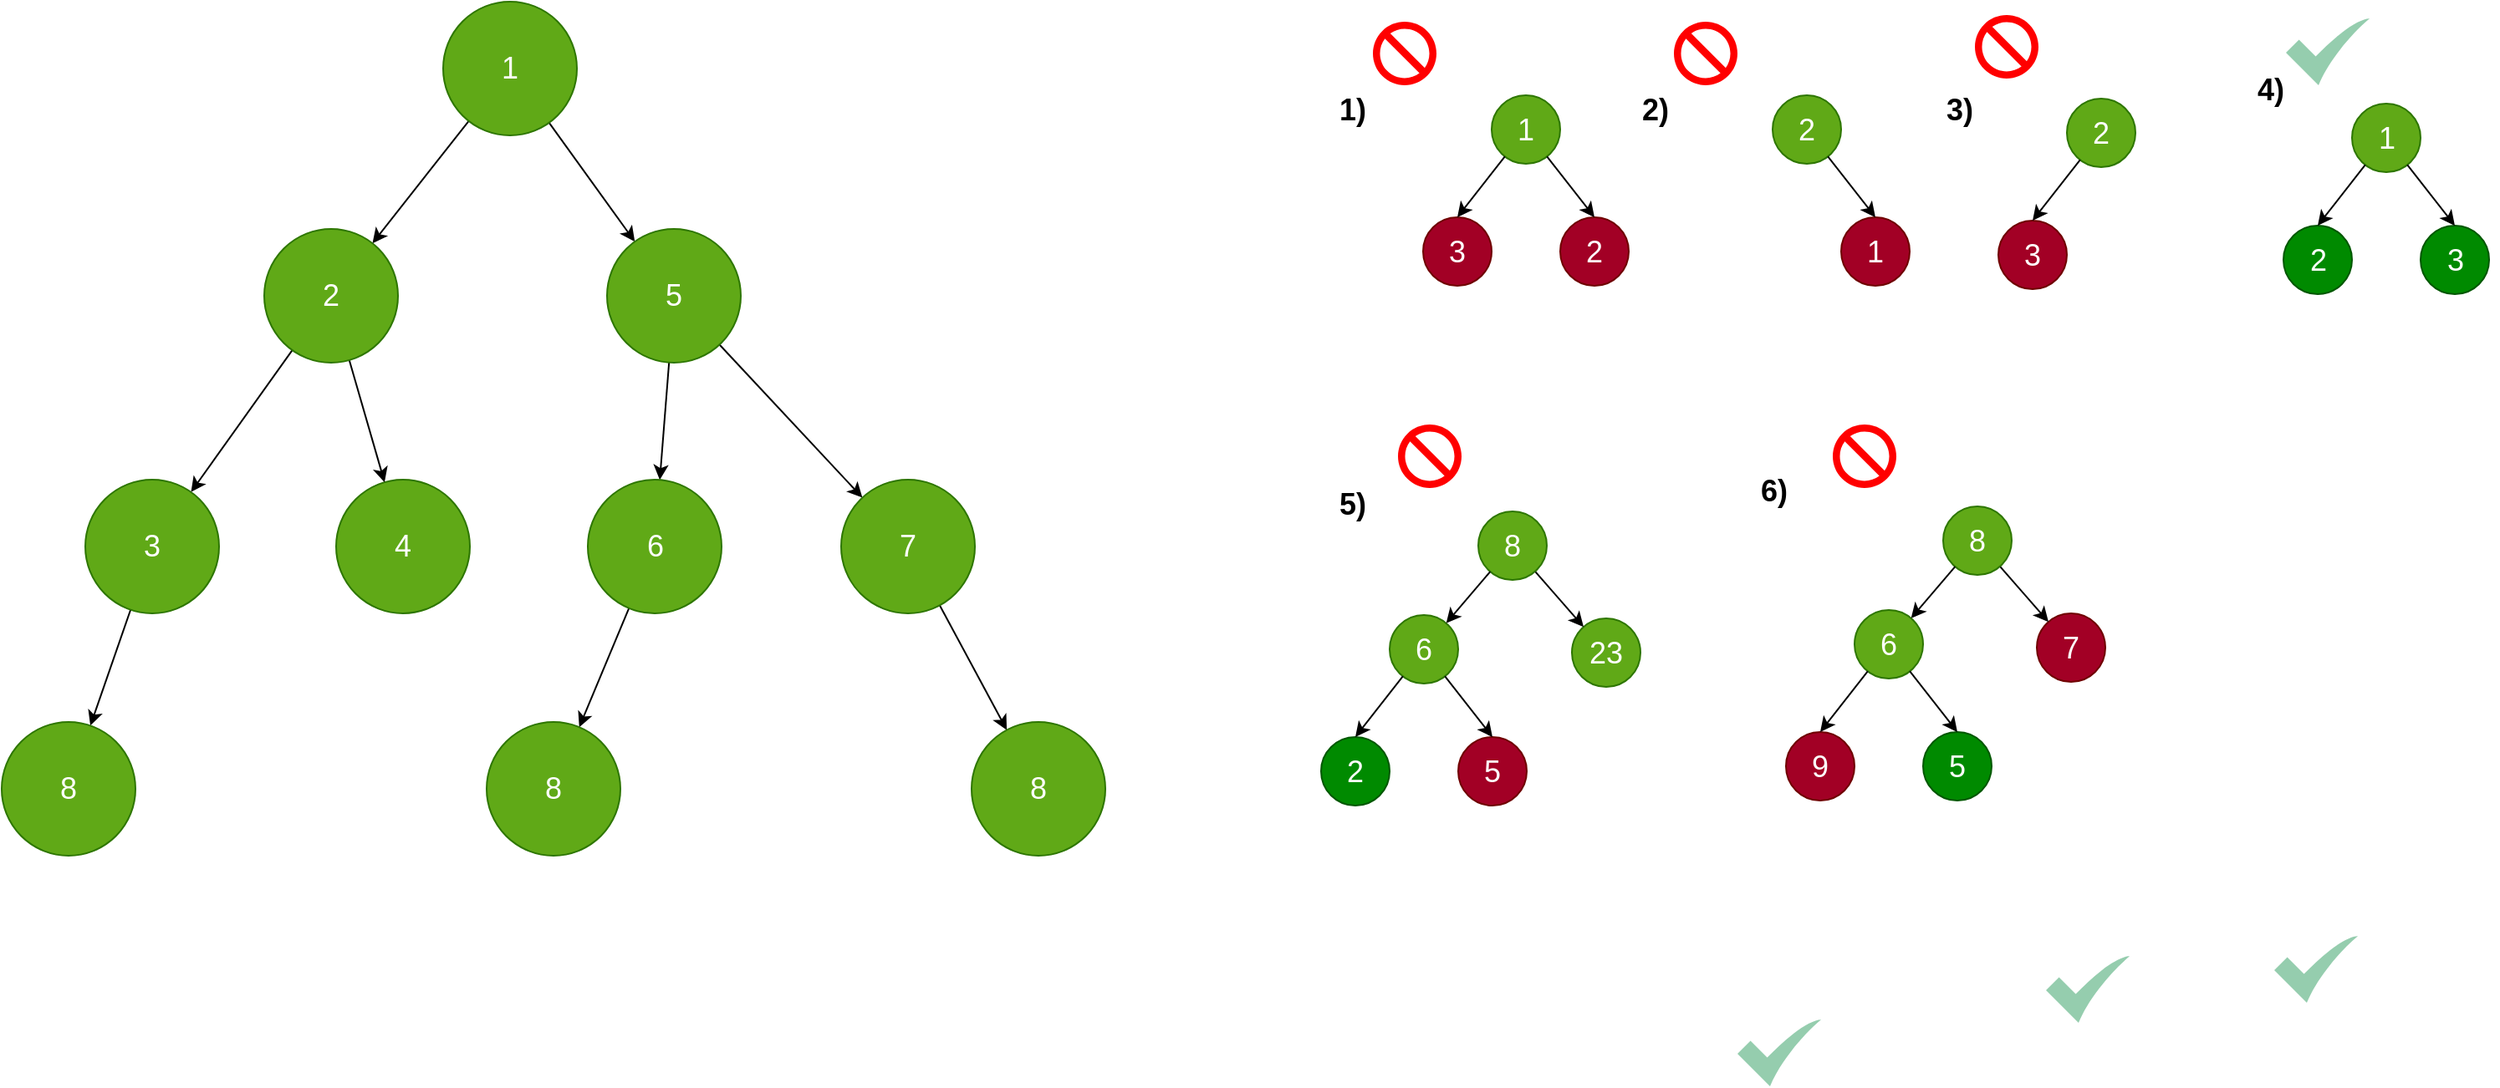 <mxfile>
    <diagram id="A8eMLSTsR_s33RUXKSIy" name="Page-1">
        <mxGraphModel dx="814" dy="780" grid="0" gridSize="10" guides="1" tooltips="1" connect="1" arrows="1" fold="1" page="1" pageScale="1" pageWidth="827" pageHeight="1169" background="#ffffff" math="0" shadow="0">
            <root>
                <mxCell id="0"/>
                <mxCell id="1" parent="0"/>
                <mxCell id="30" style="edgeStyle=none;html=1;fontSize=18;strokeColor=#000000;strokeWidth=1;fillColor=#60a917;" edge="1" parent="1" source="10" target="12">
                    <mxGeometry relative="1" as="geometry"/>
                </mxCell>
                <mxCell id="31" style="edgeStyle=none;html=1;fontSize=18;strokeColor=#000000;strokeWidth=1;fillColor=#60a917;" edge="1" parent="1" source="10" target="17">
                    <mxGeometry relative="1" as="geometry"/>
                </mxCell>
                <mxCell id="10" value="1" style="ellipse;whiteSpace=wrap;html=1;aspect=fixed;fontSize=18;fillColor=#60a917;fontColor=#ffffff;strokeColor=#2D7600;" vertex="1" parent="1">
                    <mxGeometry x="1154" y="114" width="80" height="80" as="geometry"/>
                </mxCell>
                <mxCell id="11" value="4" style="ellipse;whiteSpace=wrap;html=1;aspect=fixed;fontSize=18;fillColor=#60a917;fontColor=#ffffff;strokeColor=#2D7600;" vertex="1" parent="1">
                    <mxGeometry x="1090" y="400" width="80" height="80" as="geometry"/>
                </mxCell>
                <mxCell id="37" style="edgeStyle=none;html=1;fontSize=18;strokeColor=#000000;strokeWidth=1;fillColor=#60a917;" edge="1" parent="1" source="12" target="13">
                    <mxGeometry relative="1" as="geometry"/>
                </mxCell>
                <mxCell id="38" style="edgeStyle=none;html=1;fontSize=18;strokeColor=#000000;strokeWidth=1;fillColor=#60a917;" edge="1" parent="1" source="12" target="14">
                    <mxGeometry relative="1" as="geometry"/>
                </mxCell>
                <mxCell id="12" value="5" style="ellipse;whiteSpace=wrap;html=1;aspect=fixed;fontSize=18;fillColor=#60a917;fontColor=#ffffff;strokeColor=#2D7600;" vertex="1" parent="1">
                    <mxGeometry x="1252" y="250" width="80" height="80" as="geometry"/>
                </mxCell>
                <mxCell id="40" style="edgeStyle=none;html=1;fontSize=18;strokeColor=#000000;strokeWidth=1;fillColor=#60a917;" edge="1" parent="1" source="13" target="25">
                    <mxGeometry relative="1" as="geometry"/>
                </mxCell>
                <mxCell id="13" value="6" style="ellipse;whiteSpace=wrap;html=1;aspect=fixed;fontSize=18;fillColor=#60a917;fontColor=#ffffff;strokeColor=#2D7600;" vertex="1" parent="1">
                    <mxGeometry x="1240.5" y="400" width="80" height="80" as="geometry"/>
                </mxCell>
                <mxCell id="39" style="edgeStyle=none;html=1;fontSize=18;strokeColor=#000000;strokeWidth=1;fillColor=#60a917;" edge="1" parent="1" source="14" target="15">
                    <mxGeometry relative="1" as="geometry"/>
                </mxCell>
                <mxCell id="14" value="7" style="ellipse;whiteSpace=wrap;html=1;aspect=fixed;fontSize=18;fillColor=#60a917;fontColor=#ffffff;strokeColor=#2D7600;" vertex="1" parent="1">
                    <mxGeometry x="1392" y="400" width="80" height="80" as="geometry"/>
                </mxCell>
                <mxCell id="15" value="8" style="ellipse;whiteSpace=wrap;html=1;aspect=fixed;fontSize=18;fillColor=#60a917;fontColor=#ffffff;strokeColor=#2D7600;" vertex="1" parent="1">
                    <mxGeometry x="1470" y="545" width="80" height="80" as="geometry"/>
                </mxCell>
                <mxCell id="34" style="edgeStyle=none;html=1;fontSize=18;strokeColor=#000000;strokeWidth=1;fillColor=#60a917;" edge="1" parent="1" source="16" target="28">
                    <mxGeometry relative="1" as="geometry"/>
                </mxCell>
                <mxCell id="16" value="3" style="ellipse;whiteSpace=wrap;html=1;aspect=fixed;fontSize=18;fillColor=#60a917;fontColor=#ffffff;strokeColor=#2D7600;" vertex="1" parent="1">
                    <mxGeometry x="940" y="400" width="80" height="80" as="geometry"/>
                </mxCell>
                <mxCell id="32" style="edgeStyle=none;html=1;fontSize=18;strokeColor=#000000;strokeWidth=1;fillColor=#60a917;" edge="1" parent="1" source="17" target="11">
                    <mxGeometry relative="1" as="geometry"/>
                </mxCell>
                <mxCell id="33" style="edgeStyle=none;html=1;fontSize=18;strokeColor=#000000;strokeWidth=1;fillColor=#60a917;" edge="1" parent="1" source="17" target="16">
                    <mxGeometry relative="1" as="geometry"/>
                </mxCell>
                <mxCell id="17" value="2" style="ellipse;whiteSpace=wrap;html=1;aspect=fixed;fontSize=18;fillColor=#60a917;fontColor=#ffffff;strokeColor=#2D7600;" vertex="1" parent="1">
                    <mxGeometry x="1047" y="250" width="80" height="80" as="geometry"/>
                </mxCell>
                <mxCell id="25" value="8" style="ellipse;whiteSpace=wrap;html=1;aspect=fixed;fontSize=18;fillColor=#60a917;fontColor=#ffffff;strokeColor=#2D7600;" vertex="1" parent="1">
                    <mxGeometry x="1180" y="545" width="80" height="80" as="geometry"/>
                </mxCell>
                <mxCell id="28" value="8" style="ellipse;whiteSpace=wrap;html=1;aspect=fixed;fontSize=18;fillColor=#60a917;fontColor=#ffffff;strokeColor=#2D7600;" vertex="1" parent="1">
                    <mxGeometry x="890" y="545" width="80" height="80" as="geometry"/>
                </mxCell>
                <mxCell id="57" value="" style="group" vertex="1" connectable="0" parent="1">
                    <mxGeometry x="1740" y="170" width="123" height="114" as="geometry"/>
                </mxCell>
                <mxCell id="43" value="1" style="ellipse;whiteSpace=wrap;html=1;aspect=fixed;fontSize=18;fillColor=#60a917;fontColor=#ffffff;strokeColor=#2D7600;" vertex="1" parent="57">
                    <mxGeometry x="41" width="41" height="41" as="geometry"/>
                </mxCell>
                <mxCell id="46" value="2" style="ellipse;whiteSpace=wrap;html=1;aspect=fixed;fontSize=18;fillColor=#a20025;fontColor=#ffffff;strokeColor=#6F0000;" vertex="1" parent="57">
                    <mxGeometry x="82" y="73" width="41" height="41" as="geometry"/>
                </mxCell>
                <mxCell id="56" style="edgeStyle=none;html=1;entryX=0.5;entryY=0;entryDx=0;entryDy=0;fontSize=18;strokeColor=#000000;strokeWidth=1;" edge="1" parent="57" source="43" target="46">
                    <mxGeometry relative="1" as="geometry"/>
                </mxCell>
                <mxCell id="47" value="3" style="ellipse;whiteSpace=wrap;html=1;aspect=fixed;fontSize=18;fillColor=#a20025;fontColor=#ffffff;strokeColor=#6F0000;" vertex="1" parent="57">
                    <mxGeometry y="73" width="41" height="41" as="geometry"/>
                </mxCell>
                <mxCell id="55" style="edgeStyle=none;html=1;entryX=0.5;entryY=0;entryDx=0;entryDy=0;fontSize=18;strokeColor=#000000;strokeWidth=1;" edge="1" parent="57" source="43" target="47">
                    <mxGeometry relative="1" as="geometry"/>
                </mxCell>
                <mxCell id="58" value="" style="group" vertex="1" connectable="0" parent="1">
                    <mxGeometry x="1908" y="170" width="123" height="114" as="geometry"/>
                </mxCell>
                <mxCell id="130" value="" style="group" vertex="1" connectable="0" parent="58">
                    <mxGeometry x="41" width="82" height="114" as="geometry"/>
                </mxCell>
                <mxCell id="59" value="2" style="ellipse;whiteSpace=wrap;html=1;aspect=fixed;fontSize=18;fillColor=#60a917;fontColor=#ffffff;strokeColor=#2D7600;" vertex="1" parent="130">
                    <mxGeometry width="41" height="41" as="geometry"/>
                </mxCell>
                <mxCell id="60" value="1" style="ellipse;whiteSpace=wrap;html=1;aspect=fixed;fontSize=18;fillColor=#a20025;fontColor=#ffffff;strokeColor=#6F0000;" vertex="1" parent="130">
                    <mxGeometry x="41" y="73" width="41" height="41" as="geometry"/>
                </mxCell>
                <mxCell id="61" style="edgeStyle=none;html=1;entryX=0.5;entryY=0;entryDx=0;entryDy=0;fontSize=18;strokeColor=#000000;strokeWidth=1;" edge="1" parent="130" source="59" target="60">
                    <mxGeometry relative="1" as="geometry"/>
                </mxCell>
                <mxCell id="70" value="" style="group" vertex="1" connectable="0" parent="1">
                    <mxGeometry x="2249" y="158" width="134" height="194" as="geometry"/>
                </mxCell>
                <mxCell id="116" value="&lt;b&gt;&lt;font color=&quot;#000000&quot;&gt;4)&lt;/font&gt;&lt;/b&gt;" style="text;html=1;strokeColor=none;fillColor=none;align=center;verticalAlign=middle;whiteSpace=wrap;rounded=0;fontSize=18;" vertex="1" parent="70">
                    <mxGeometry x="-32" y="-6" width="60" height="30" as="geometry"/>
                </mxCell>
                <mxCell id="147" value="" style="group" vertex="1" connectable="0" parent="70">
                    <mxGeometry x="5.5" y="17" width="123" height="114" as="geometry"/>
                </mxCell>
                <mxCell id="148" value="1" style="ellipse;whiteSpace=wrap;html=1;aspect=fixed;fontSize=18;fillColor=#60a917;fontColor=#ffffff;strokeColor=#2D7600;" vertex="1" parent="147">
                    <mxGeometry x="41" width="41" height="41" as="geometry"/>
                </mxCell>
                <mxCell id="149" value="3" style="ellipse;whiteSpace=wrap;html=1;aspect=fixed;fontSize=18;fillColor=#008a00;fontColor=#ffffff;strokeColor=#005700;" vertex="1" parent="147">
                    <mxGeometry x="82" y="73" width="41" height="41" as="geometry"/>
                </mxCell>
                <mxCell id="150" style="edgeStyle=none;html=1;entryX=0.5;entryY=0;entryDx=0;entryDy=0;fontSize=18;strokeColor=#000000;strokeWidth=1;" edge="1" parent="147" source="148" target="149">
                    <mxGeometry relative="1" as="geometry"/>
                </mxCell>
                <mxCell id="151" value="2" style="ellipse;whiteSpace=wrap;html=1;aspect=fixed;fontSize=18;fillColor=#008a00;fontColor=#ffffff;strokeColor=#005700;" vertex="1" parent="147">
                    <mxGeometry y="73" width="41" height="41" as="geometry"/>
                </mxCell>
                <mxCell id="152" style="edgeStyle=none;html=1;entryX=0.5;entryY=0;entryDx=0;entryDy=0;fontSize=18;strokeColor=#000000;strokeWidth=1;" edge="1" parent="147" source="148" target="151">
                    <mxGeometry relative="1" as="geometry"/>
                </mxCell>
                <mxCell id="98" value="" style="group;fillColor=none;" vertex="1" connectable="0" parent="1">
                    <mxGeometry x="1698" y="419" width="457" height="176" as="geometry"/>
                </mxCell>
                <mxCell id="64" value="" style="group" vertex="1" connectable="0" parent="98">
                    <mxGeometry x="386" y="-247" width="171" height="210" as="geometry"/>
                </mxCell>
                <mxCell id="65" value="2" style="ellipse;whiteSpace=wrap;html=1;aspect=fixed;fontSize=18;fillColor=#60a917;fontColor=#ffffff;strokeColor=#2D7600;" vertex="1" parent="64">
                    <mxGeometry x="41" width="41" height="41" as="geometry"/>
                </mxCell>
                <mxCell id="68" value="3" style="ellipse;whiteSpace=wrap;html=1;aspect=fixed;fontSize=18;fillColor=#a20025;fontColor=#ffffff;strokeColor=#6F0000;" vertex="1" parent="64">
                    <mxGeometry y="73" width="41" height="41" as="geometry"/>
                </mxCell>
                <mxCell id="69" style="edgeStyle=none;html=1;entryX=0.5;entryY=0;entryDx=0;entryDy=0;fontSize=18;strokeColor=#000000;strokeWidth=1;" edge="1" parent="64" source="65" target="68">
                    <mxGeometry relative="1" as="geometry"/>
                </mxCell>
                <mxCell id="155" value="" style="group" vertex="1" connectable="0" parent="98">
                    <mxGeometry x="-19" width="191" height="176" as="geometry"/>
                </mxCell>
                <mxCell id="92" value="23" style="ellipse;whiteSpace=wrap;html=1;aspect=fixed;fontSize=18;fillColor=#60a917;fontColor=#ffffff;strokeColor=#2D7600;" vertex="1" parent="155">
                    <mxGeometry x="150" y="64" width="41" height="41" as="geometry"/>
                </mxCell>
                <mxCell id="96" style="edgeStyle=none;html=1;fontSize=18;strokeColor=#000000;strokeWidth=1;" edge="1" parent="155" source="78" target="92">
                    <mxGeometry relative="1" as="geometry"/>
                </mxCell>
                <mxCell id="78" value="8" style="ellipse;whiteSpace=wrap;html=1;aspect=fixed;fontSize=18;fillColor=#60a917;fontColor=#ffffff;strokeColor=#2D7600;" vertex="1" parent="155">
                    <mxGeometry x="94" width="41" height="41" as="geometry"/>
                </mxCell>
                <mxCell id="141" value="" style="group" vertex="1" connectable="0" parent="155">
                    <mxGeometry y="62" width="123" height="114" as="geometry"/>
                </mxCell>
                <mxCell id="142" value="6" style="ellipse;whiteSpace=wrap;html=1;aspect=fixed;fontSize=18;fillColor=#60a917;fontColor=#ffffff;strokeColor=#2D7600;" vertex="1" parent="141">
                    <mxGeometry x="41" width="41" height="41" as="geometry"/>
                </mxCell>
                <mxCell id="143" value="5" style="ellipse;whiteSpace=wrap;html=1;aspect=fixed;fontSize=18;fillColor=#a20025;fontColor=#ffffff;strokeColor=#6F0000;" vertex="1" parent="141">
                    <mxGeometry x="82" y="73" width="41" height="41" as="geometry"/>
                </mxCell>
                <mxCell id="144" style="edgeStyle=none;html=1;entryX=0.5;entryY=0;entryDx=0;entryDy=0;fontSize=18;strokeColor=#000000;strokeWidth=1;" edge="1" parent="141" source="142" target="143">
                    <mxGeometry relative="1" as="geometry"/>
                </mxCell>
                <mxCell id="145" value="2" style="ellipse;whiteSpace=wrap;html=1;aspect=fixed;fontSize=18;fillColor=#008a00;fontColor=#ffffff;strokeColor=#005700;" vertex="1" parent="141">
                    <mxGeometry y="73" width="41" height="41" as="geometry"/>
                </mxCell>
                <mxCell id="146" style="edgeStyle=none;html=1;entryX=0.5;entryY=0;entryDx=0;entryDy=0;fontSize=18;strokeColor=#000000;strokeWidth=1;" edge="1" parent="141" source="142" target="145">
                    <mxGeometry relative="1" as="geometry"/>
                </mxCell>
                <mxCell id="154" style="edgeStyle=none;html=1;fontSize=18;fontColor=#000000;strokeColor=#000000;strokeWidth=1;" edge="1" parent="155" source="78" target="142">
                    <mxGeometry relative="1" as="geometry"/>
                </mxCell>
                <mxCell id="156" value="" style="group" vertex="1" connectable="0" parent="98">
                    <mxGeometry x="259" y="-3" width="191" height="176" as="geometry"/>
                </mxCell>
                <mxCell id="157" value="7" style="ellipse;whiteSpace=wrap;html=1;aspect=fixed;fontSize=18;fillColor=#a20025;fontColor=#ffffff;strokeColor=#6F0000;" vertex="1" parent="156">
                    <mxGeometry x="150" y="64" width="41" height="41" as="geometry"/>
                </mxCell>
                <mxCell id="158" style="edgeStyle=none;html=1;fontSize=18;strokeColor=#000000;strokeWidth=1;" edge="1" parent="156" source="159" target="157">
                    <mxGeometry relative="1" as="geometry"/>
                </mxCell>
                <mxCell id="159" value="8" style="ellipse;whiteSpace=wrap;html=1;aspect=fixed;fontSize=18;fillColor=#60a917;fontColor=#ffffff;strokeColor=#2D7600;" vertex="1" parent="156">
                    <mxGeometry x="94" width="41" height="41" as="geometry"/>
                </mxCell>
                <mxCell id="160" value="" style="group" vertex="1" connectable="0" parent="156">
                    <mxGeometry y="62" width="123" height="114" as="geometry"/>
                </mxCell>
                <mxCell id="161" value="6" style="ellipse;whiteSpace=wrap;html=1;aspect=fixed;fontSize=18;fillColor=#60a917;fontColor=#ffffff;strokeColor=#2D7600;" vertex="1" parent="160">
                    <mxGeometry x="41" width="41" height="41" as="geometry"/>
                </mxCell>
                <mxCell id="162" value="5" style="ellipse;whiteSpace=wrap;html=1;aspect=fixed;fontSize=18;fillColor=#008a00;fontColor=#ffffff;strokeColor=#005700;" vertex="1" parent="160">
                    <mxGeometry x="82" y="73" width="41" height="41" as="geometry"/>
                </mxCell>
                <mxCell id="163" style="edgeStyle=none;html=1;entryX=0.5;entryY=0;entryDx=0;entryDy=0;fontSize=18;strokeColor=#000000;strokeWidth=1;" edge="1" parent="160" source="161" target="162">
                    <mxGeometry relative="1" as="geometry"/>
                </mxCell>
                <mxCell id="164" value="9" style="ellipse;whiteSpace=wrap;html=1;aspect=fixed;fontSize=18;fillColor=#a20025;fontColor=#ffffff;strokeColor=#6F0000;" vertex="1" parent="160">
                    <mxGeometry y="73" width="41" height="41" as="geometry"/>
                </mxCell>
                <mxCell id="165" style="edgeStyle=none;html=1;entryX=0.5;entryY=0;entryDx=0;entryDy=0;fontSize=18;strokeColor=#000000;strokeWidth=1;" edge="1" parent="160" source="161" target="164">
                    <mxGeometry relative="1" as="geometry"/>
                </mxCell>
                <mxCell id="166" style="edgeStyle=none;html=1;fontSize=18;fontColor=#000000;strokeColor=#000000;strokeWidth=1;" edge="1" parent="156" source="159" target="161">
                    <mxGeometry relative="1" as="geometry"/>
                </mxCell>
                <mxCell id="113" value="&lt;b&gt;&lt;font color=&quot;#000000&quot;&gt;1)&lt;/font&gt;&lt;/b&gt;" style="text;html=1;strokeColor=none;fillColor=none;align=center;verticalAlign=middle;whiteSpace=wrap;rounded=0;fontSize=18;" vertex="1" parent="1">
                    <mxGeometry x="1668" y="164" width="60" height="30" as="geometry"/>
                </mxCell>
                <mxCell id="114" value="&lt;b&gt;&lt;font color=&quot;#000000&quot;&gt;2)&lt;/font&gt;&lt;/b&gt;" style="text;html=1;strokeColor=none;fillColor=none;align=center;verticalAlign=middle;whiteSpace=wrap;rounded=0;fontSize=18;" vertex="1" parent="1">
                    <mxGeometry x="1849" y="164" width="60" height="30" as="geometry"/>
                </mxCell>
                <mxCell id="115" value="&lt;b&gt;&lt;font color=&quot;#000000&quot;&gt;3)&lt;/font&gt;&lt;/b&gt;" style="text;html=1;strokeColor=none;fillColor=none;align=center;verticalAlign=middle;whiteSpace=wrap;rounded=0;fontSize=18;" vertex="1" parent="1">
                    <mxGeometry x="2031" y="164" width="60" height="30" as="geometry"/>
                </mxCell>
                <mxCell id="118" value="&lt;b&gt;&lt;font color=&quot;#000000&quot;&gt;6)&lt;/font&gt;&lt;/b&gt;" style="text;html=1;strokeColor=none;fillColor=none;align=center;verticalAlign=middle;whiteSpace=wrap;rounded=0;fontSize=18;" vertex="1" parent="1">
                    <mxGeometry x="1920" y="392" width="60" height="30" as="geometry"/>
                </mxCell>
                <mxCell id="117" value="&lt;b&gt;&lt;font color=&quot;#000000&quot;&gt;5)&lt;/font&gt;&lt;/b&gt;" style="text;html=1;strokeColor=none;fillColor=none;align=center;verticalAlign=middle;whiteSpace=wrap;rounded=0;fontSize=18;" vertex="1" parent="1">
                    <mxGeometry x="1668" y="400" width="60" height="30" as="geometry"/>
                </mxCell>
                <mxCell id="126" value="" style="sketch=0;html=1;aspect=fixed;strokeColor=none;shadow=0;align=center;verticalAlign=top;fillColor=#2D9C5E;shape=mxgraph.gcp2.check;fontSize=18;fontColor=#000000;opacity=50;" vertex="1" parent="1">
                    <mxGeometry x="2256" y="124" width="50" height="40" as="geometry"/>
                </mxCell>
                <mxCell id="127" value="" style="sketch=0;html=1;aspect=fixed;strokeColor=none;shadow=0;align=center;verticalAlign=top;fillColor=#2D9C5E;shape=mxgraph.gcp2.check;fontSize=18;fontColor=#000000;opacity=50;" vertex="1" parent="1">
                    <mxGeometry x="1928" y="723" width="50" height="40" as="geometry"/>
                </mxCell>
                <mxCell id="128" value="" style="sketch=0;html=1;aspect=fixed;strokeColor=none;shadow=0;align=center;verticalAlign=top;fillColor=#2D9C5E;shape=mxgraph.gcp2.check;fontSize=18;fontColor=#000000;opacity=50;" vertex="1" parent="1">
                    <mxGeometry x="2249" y="673" width="50" height="40" as="geometry"/>
                </mxCell>
                <mxCell id="129" value="" style="sketch=0;html=1;aspect=fixed;strokeColor=none;shadow=0;align=center;verticalAlign=top;fillColor=#2D9C5E;shape=mxgraph.gcp2.check;fontSize=18;fontColor=#000000;opacity=50;" vertex="1" parent="1">
                    <mxGeometry x="2112.5" y="685" width="50" height="40" as="geometry"/>
                </mxCell>
                <mxCell id="137" value="" style="shape=mxgraph.signs.safety.no;html=1;pointerEvents=1;fillColor=#FF0000;strokeColor=none;verticalLabelPosition=bottom;verticalAlign=top;align=center;sketch=0;fontSize=18;fontColor=#000000;gradientColor=none;" vertex="1" parent="1">
                    <mxGeometry x="1710" y="126" width="38" height="38" as="geometry"/>
                </mxCell>
                <mxCell id="138" value="" style="shape=mxgraph.signs.safety.no;html=1;pointerEvents=1;fillColor=#FF0000;strokeColor=none;verticalLabelPosition=bottom;verticalAlign=top;align=center;sketch=0;fontSize=18;fontColor=#000000;gradientColor=none;" vertex="1" parent="1">
                    <mxGeometry x="1890" y="126" width="38" height="38" as="geometry"/>
                </mxCell>
                <mxCell id="139" value="" style="shape=mxgraph.signs.safety.no;html=1;pointerEvents=1;fillColor=#FF0000;strokeColor=none;verticalLabelPosition=bottom;verticalAlign=top;align=center;sketch=0;fontSize=18;fontColor=#000000;gradientColor=none;" vertex="1" parent="1">
                    <mxGeometry x="2070" y="122" width="38" height="38" as="geometry"/>
                </mxCell>
                <mxCell id="167" value="" style="shape=mxgraph.signs.safety.no;html=1;pointerEvents=1;fillColor=#FF0000;strokeColor=none;verticalLabelPosition=bottom;verticalAlign=top;align=center;sketch=0;fontSize=18;fontColor=#000000;gradientColor=none;" vertex="1" parent="1">
                    <mxGeometry x="1725" y="367" width="38" height="38" as="geometry"/>
                </mxCell>
                <mxCell id="168" value="" style="shape=mxgraph.signs.safety.no;html=1;pointerEvents=1;fillColor=#FF0000;strokeColor=none;verticalLabelPosition=bottom;verticalAlign=top;align=center;sketch=0;fontSize=18;fontColor=#000000;gradientColor=none;" vertex="1" parent="1">
                    <mxGeometry x="1985" y="367" width="38" height="38" as="geometry"/>
                </mxCell>
            </root>
        </mxGraphModel>
    </diagram>
</mxfile>